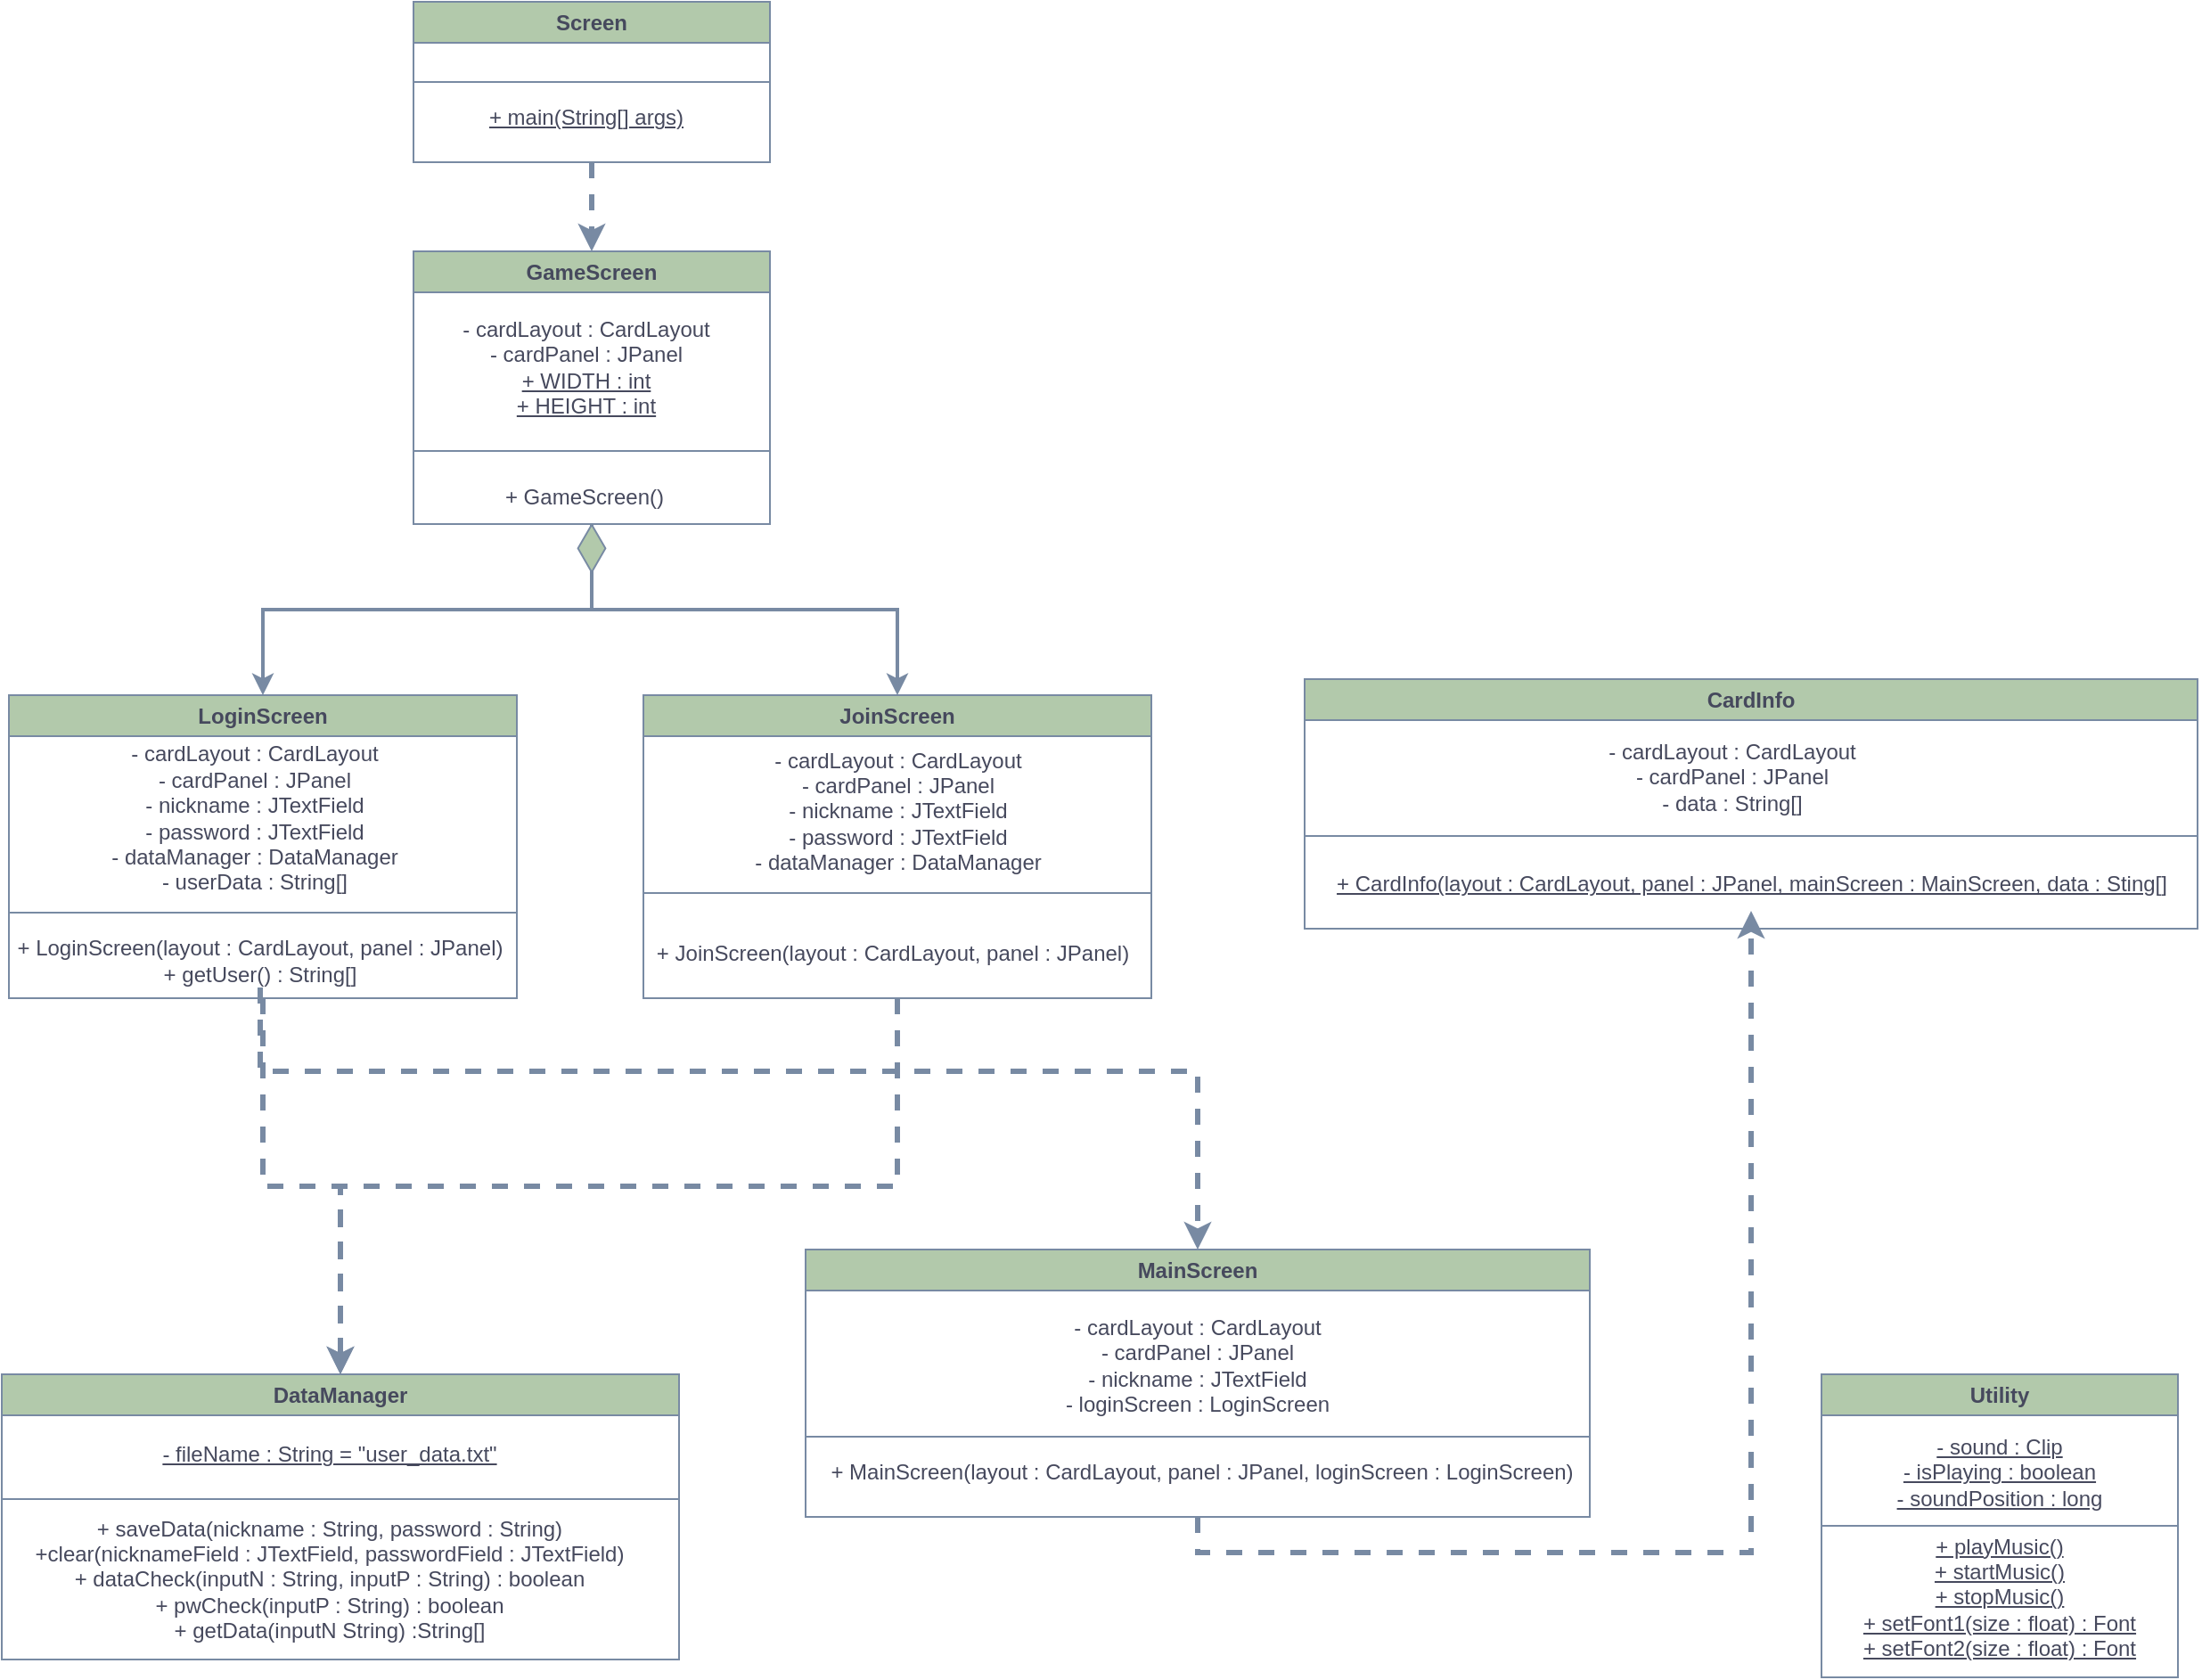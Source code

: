 <mxfile version="22.1.0" type="github">
  <diagram id="C5RBs43oDa-KdzZeNtuy" name="Page-1">
    <mxGraphModel dx="1235" dy="675" grid="1" gridSize="10" guides="1" tooltips="1" connect="1" arrows="1" fold="1" page="1" pageScale="1" pageWidth="827" pageHeight="1169" math="0" shadow="0">
      <root>
        <mxCell id="WIyWlLk6GJQsqaUBKTNV-0" />
        <mxCell id="WIyWlLk6GJQsqaUBKTNV-1" parent="WIyWlLk6GJQsqaUBKTNV-0" />
        <mxCell id="2nOwkgRxG5hWw0p1MQ7W-56" value="" style="group" vertex="1" connectable="0" parent="WIyWlLk6GJQsqaUBKTNV-1">
          <mxGeometry x="70" y="120" width="1231" height="770" as="geometry" />
        </mxCell>
        <mxCell id="2nOwkgRxG5hWw0p1MQ7W-58" style="edgeStyle=orthogonalEdgeStyle;rounded=0;orthogonalLoop=1;jettySize=auto;html=1;strokeColor=#788AA3;fontColor=#46495D;fillColor=#B2C9AB;dashed=1;strokeWidth=3;" edge="1" parent="2nOwkgRxG5hWw0p1MQ7W-56" source="2nOwkgRxG5hWw0p1MQ7W-3">
          <mxGeometry relative="1" as="geometry">
            <mxPoint x="330" y="140" as="targetPoint" />
          </mxGeometry>
        </mxCell>
        <mxCell id="2nOwkgRxG5hWw0p1MQ7W-3" value="Screen" style="swimlane;whiteSpace=wrap;html=1;rounded=0;labelBackgroundColor=none;fillColor=#B2C9AB;strokeColor=#788AA3;fontColor=#46495D;" vertex="1" parent="2nOwkgRxG5hWw0p1MQ7W-56">
          <mxGeometry x="230" width="200" height="90" as="geometry" />
        </mxCell>
        <mxCell id="2nOwkgRxG5hWw0p1MQ7W-13" value="+ main(String[] args)" style="text;html=1;strokeColor=none;fillColor=none;align=center;verticalAlign=middle;whiteSpace=wrap;rounded=0;fontStyle=4;labelBackgroundColor=none;fontColor=#46495D;" vertex="1" parent="2nOwkgRxG5hWw0p1MQ7W-3">
          <mxGeometry x="12" y="50" width="170" height="30" as="geometry" />
        </mxCell>
        <mxCell id="2nOwkgRxG5hWw0p1MQ7W-12" value="" style="endArrow=none;html=1;rounded=0;exitX=0;exitY=0.5;exitDx=0;exitDy=0;entryX=1;entryY=0.5;entryDx=0;entryDy=0;labelBackgroundColor=none;strokeColor=#788AA3;fontColor=default;" edge="1" parent="2nOwkgRxG5hWw0p1MQ7W-56" source="2nOwkgRxG5hWw0p1MQ7W-3" target="2nOwkgRxG5hWw0p1MQ7W-3">
          <mxGeometry width="50" height="50" relative="1" as="geometry">
            <mxPoint x="240" y="190" as="sourcePoint" />
            <mxPoint x="350" y="400" as="targetPoint" />
          </mxGeometry>
        </mxCell>
        <mxCell id="2nOwkgRxG5hWw0p1MQ7W-22" value="" style="group;rounded=0;labelBackgroundColor=none;fontColor=#46495D;" vertex="1" connectable="0" parent="2nOwkgRxG5hWw0p1MQ7W-56">
          <mxGeometry x="230" y="150" width="200" height="150" as="geometry" />
        </mxCell>
        <mxCell id="2nOwkgRxG5hWw0p1MQ7W-4" value="GameScreen" style="swimlane;whiteSpace=wrap;html=1;rounded=0;labelBackgroundColor=none;fillColor=#B2C9AB;strokeColor=#788AA3;fontColor=#46495D;" vertex="1" parent="2nOwkgRxG5hWw0p1MQ7W-22">
          <mxGeometry y="-10" width="200" height="153" as="geometry" />
        </mxCell>
        <mxCell id="2nOwkgRxG5hWw0p1MQ7W-16" value="- cardLayout : CardLayout&lt;br&gt;- cardPanel : JPanel&lt;br&gt;&lt;u&gt;+ WIDTH : int&lt;br&gt;+ HEIGHT : int&lt;/u&gt;" style="text;html=1;strokeColor=none;fillColor=none;align=center;verticalAlign=middle;whiteSpace=wrap;rounded=0;labelBackgroundColor=none;fontColor=#46495D;" vertex="1" parent="2nOwkgRxG5hWw0p1MQ7W-4">
          <mxGeometry x="18" y="50" width="158" height="30" as="geometry" />
        </mxCell>
        <mxCell id="2nOwkgRxG5hWw0p1MQ7W-15" value="" style="endArrow=none;html=1;rounded=0;exitX=0;exitY=0.5;exitDx=0;exitDy=0;entryX=1;entryY=0.5;entryDx=0;entryDy=0;labelBackgroundColor=none;strokeColor=#788AA3;fontColor=default;" edge="1" parent="2nOwkgRxG5hWw0p1MQ7W-22">
          <mxGeometry width="50" height="50" relative="1" as="geometry">
            <mxPoint y="102" as="sourcePoint" />
            <mxPoint x="200" y="102" as="targetPoint" />
          </mxGeometry>
        </mxCell>
        <mxCell id="2nOwkgRxG5hWw0p1MQ7W-17" value="+ GameScreen()" style="text;html=1;strokeColor=none;fillColor=none;align=center;verticalAlign=middle;whiteSpace=wrap;rounded=0;labelBackgroundColor=none;fontColor=#46495D;" vertex="1" parent="2nOwkgRxG5hWw0p1MQ7W-22">
          <mxGeometry x="37" y="113" width="118" height="30" as="geometry" />
        </mxCell>
        <mxCell id="2nOwkgRxG5hWw0p1MQ7W-26" value="" style="group;rounded=0;labelBackgroundColor=none;fontColor=#46495D;" vertex="1" connectable="0" parent="2nOwkgRxG5hWw0p1MQ7W-56">
          <mxGeometry x="359" y="389" width="285.0" height="170" as="geometry" />
        </mxCell>
        <mxCell id="2nOwkgRxG5hWw0p1MQ7W-8" value="JoinScreen" style="swimlane;whiteSpace=wrap;html=1;rounded=0;labelBackgroundColor=none;fillColor=#B2C9AB;strokeColor=#788AA3;fontColor=#46495D;" vertex="1" parent="2nOwkgRxG5hWw0p1MQ7W-26">
          <mxGeometry width="285" height="170" as="geometry" />
        </mxCell>
        <mxCell id="2nOwkgRxG5hWw0p1MQ7W-19" value="- cardLayout : CardLayout&lt;br style=&quot;border-color: var(--border-color);&quot;&gt;- cardPanel : JPanel&lt;br&gt;- nickname : JTextField&lt;br&gt;- password : JTextField&lt;br&gt;- dataManager : DataManager" style="text;html=1;strokeColor=none;fillColor=none;align=center;verticalAlign=middle;whiteSpace=wrap;rounded=0;labelBackgroundColor=none;fontColor=#46495D;" vertex="1" parent="2nOwkgRxG5hWw0p1MQ7W-8">
          <mxGeometry x="52.5" y="50" width="180" height="30" as="geometry" />
        </mxCell>
        <mxCell id="2nOwkgRxG5hWw0p1MQ7W-24" value="+ JoinScreen(layout : CardLayout, panel : JPanel)" style="text;html=1;strokeColor=none;fillColor=none;align=center;verticalAlign=middle;whiteSpace=wrap;rounded=0;labelBackgroundColor=none;fontColor=#46495D;" vertex="1" parent="2nOwkgRxG5hWw0p1MQ7W-8">
          <mxGeometry x="-5" y="130" width="290" height="30" as="geometry" />
        </mxCell>
        <mxCell id="2nOwkgRxG5hWw0p1MQ7W-23" value="" style="endArrow=none;html=1;rounded=0;entryX=1;entryY=0.5;entryDx=0;entryDy=0;exitX=0;exitY=0.5;exitDx=0;exitDy=0;labelBackgroundColor=none;strokeColor=#788AA3;fontColor=default;" edge="1" parent="2nOwkgRxG5hWw0p1MQ7W-26">
          <mxGeometry width="50" height="50" relative="1" as="geometry">
            <mxPoint y="111" as="sourcePoint" />
            <mxPoint x="285.0" y="111" as="targetPoint" />
          </mxGeometry>
        </mxCell>
        <mxCell id="2nOwkgRxG5hWw0p1MQ7W-35" value="" style="group;rounded=0;labelBackgroundColor=none;fontColor=#46495D;" vertex="1" connectable="0" parent="2nOwkgRxG5hWw0p1MQ7W-56">
          <mxGeometry x="-1" y="389" width="290" height="170" as="geometry" />
        </mxCell>
        <mxCell id="2nOwkgRxG5hWw0p1MQ7W-28" value="- cardLayout : CardLayout&lt;br style=&quot;border-color: var(--border-color);&quot;&gt;- cardPanel : JPanel&lt;br&gt;- nickname : JTextField&lt;br&gt;- password : JTextField&lt;br&gt;- dataManager : DataManager&lt;br&gt;- userData : String[]" style="text;html=1;strokeColor=none;fillColor=none;align=center;verticalAlign=middle;whiteSpace=wrap;rounded=0;labelBackgroundColor=none;fontColor=#46495D;" vertex="1" parent="2nOwkgRxG5hWw0p1MQ7W-35">
          <mxGeometry x="52" y="54" width="180" height="30" as="geometry" />
        </mxCell>
        <mxCell id="2nOwkgRxG5hWw0p1MQ7W-29" value="+ LoginScreen(layout : CardLayout, panel : JPanel)&lt;br&gt;+ getUser() : String[]" style="text;html=1;strokeColor=none;fillColor=none;align=center;verticalAlign=middle;whiteSpace=wrap;rounded=0;labelBackgroundColor=none;fontColor=#46495D;" vertex="1" parent="2nOwkgRxG5hWw0p1MQ7W-35">
          <mxGeometry y="134" width="290" height="30" as="geometry" />
        </mxCell>
        <mxCell id="2nOwkgRxG5hWw0p1MQ7W-30" value="" style="group;rounded=0;labelBackgroundColor=none;fontColor=#46495D;" vertex="1" connectable="0" parent="2nOwkgRxG5hWw0p1MQ7W-35">
          <mxGeometry x="4" width="285.0" height="170" as="geometry" />
        </mxCell>
        <mxCell id="2nOwkgRxG5hWw0p1MQ7W-31" value="LoginScreen" style="swimlane;whiteSpace=wrap;html=1;rounded=0;labelBackgroundColor=none;fillColor=#B2C9AB;strokeColor=#788AA3;fontColor=#46495D;" vertex="1" parent="2nOwkgRxG5hWw0p1MQ7W-30">
          <mxGeometry width="285" height="170" as="geometry" />
        </mxCell>
        <mxCell id="2nOwkgRxG5hWw0p1MQ7W-34" value="" style="endArrow=none;html=1;rounded=0;entryX=1;entryY=0.5;entryDx=0;entryDy=0;exitX=0;exitY=0.5;exitDx=0;exitDy=0;labelBackgroundColor=none;strokeColor=#788AA3;fontColor=default;" edge="1" parent="2nOwkgRxG5hWw0p1MQ7W-30">
          <mxGeometry width="50" height="50" relative="1" as="geometry">
            <mxPoint y="122" as="sourcePoint" />
            <mxPoint x="285.0" y="122" as="targetPoint" />
          </mxGeometry>
        </mxCell>
        <mxCell id="2nOwkgRxG5hWw0p1MQ7W-39" value="" style="group;rounded=0;labelBackgroundColor=none;fontColor=#46495D;" vertex="1" connectable="0" parent="2nOwkgRxG5hWw0p1MQ7W-56">
          <mxGeometry x="-1" y="770" width="380" height="160" as="geometry" />
        </mxCell>
        <mxCell id="2nOwkgRxG5hWw0p1MQ7W-9" value="DataManager" style="swimlane;whiteSpace=wrap;html=1;rounded=0;labelBackgroundColor=none;fillColor=#B2C9AB;strokeColor=#788AA3;fontColor=#46495D;" vertex="1" parent="2nOwkgRxG5hWw0p1MQ7W-39">
          <mxGeometry width="380" height="160" as="geometry" />
        </mxCell>
        <mxCell id="2nOwkgRxG5hWw0p1MQ7W-36" value="&lt;u&gt;- fileName : String = &quot;user_data.txt&quot;&lt;/u&gt;" style="text;html=1;strokeColor=none;fillColor=none;align=center;verticalAlign=middle;whiteSpace=wrap;rounded=0;labelBackgroundColor=none;fontColor=#46495D;" vertex="1" parent="2nOwkgRxG5hWw0p1MQ7W-9">
          <mxGeometry x="74" y="30" width="220" height="30" as="geometry" />
        </mxCell>
        <mxCell id="2nOwkgRxG5hWw0p1MQ7W-37" value="+ saveData(nickname : String, password : String)&lt;br&gt;+clear(nicknameField : JTextField, passwordField : JTextField)&lt;br&gt;+ dataCheck(inputN : String, inputP : String) : boolean&lt;br&gt;+ pwCheck(inputP : String) : boolean&lt;br&gt;+ getData(inputN String) :String[]" style="text;html=1;strokeColor=none;fillColor=none;align=center;verticalAlign=middle;whiteSpace=wrap;rounded=0;labelBackgroundColor=none;fontColor=#46495D;" vertex="1" parent="2nOwkgRxG5hWw0p1MQ7W-9">
          <mxGeometry x="-1" y="100" width="370" height="30" as="geometry" />
        </mxCell>
        <mxCell id="2nOwkgRxG5hWw0p1MQ7W-38" value="" style="endArrow=none;html=1;rounded=0;labelBackgroundColor=none;strokeColor=#788AA3;fontColor=default;" edge="1" parent="2nOwkgRxG5hWw0p1MQ7W-39">
          <mxGeometry width="50" height="50" relative="1" as="geometry">
            <mxPoint y="70" as="sourcePoint" />
            <mxPoint x="380" y="70" as="targetPoint" />
          </mxGeometry>
        </mxCell>
        <mxCell id="2nOwkgRxG5hWw0p1MQ7W-50" value="" style="group;labelBackgroundColor=none;fontColor=#46495D;" vertex="1" connectable="0" parent="2nOwkgRxG5hWw0p1MQ7W-56">
          <mxGeometry x="730" y="380" width="501" height="140" as="geometry" />
        </mxCell>
        <mxCell id="2nOwkgRxG5hWw0p1MQ7W-45" value="CardInfo" style="swimlane;whiteSpace=wrap;html=1;rounded=0;labelBackgroundColor=none;fillColor=#B2C9AB;strokeColor=#788AA3;fontColor=#46495D;" vertex="1" parent="2nOwkgRxG5hWw0p1MQ7W-50">
          <mxGeometry width="501" height="140" as="geometry" />
        </mxCell>
        <mxCell id="2nOwkgRxG5hWw0p1MQ7W-46" value="- cardLayout : CardLayout&lt;br&gt;- cardPanel : JPanel&lt;br&gt;- data : String[]" style="text;html=1;strokeColor=none;fillColor=none;align=center;verticalAlign=middle;whiteSpace=wrap;rounded=0;labelBackgroundColor=none;fontColor=#46495D;" vertex="1" parent="2nOwkgRxG5hWw0p1MQ7W-45">
          <mxGeometry x="160" y="40" width="160" height="30" as="geometry" />
        </mxCell>
        <mxCell id="2nOwkgRxG5hWw0p1MQ7W-47" value="&lt;u&gt;+ CardInfo(layout : CardLayout, panel : JPanel, mainScreen : MainScreen, data : Sting[]&lt;br&gt;&lt;/u&gt;" style="text;html=1;strokeColor=none;fillColor=none;align=center;verticalAlign=middle;whiteSpace=wrap;rounded=0;labelBackgroundColor=none;fontColor=#46495D;" vertex="1" parent="2nOwkgRxG5hWw0p1MQ7W-45">
          <mxGeometry x="15.5" y="100" width="470" height="30" as="geometry" />
        </mxCell>
        <mxCell id="2nOwkgRxG5hWw0p1MQ7W-48" value="" style="endArrow=none;html=1;exitX=0;exitY=0.5;exitDx=0;exitDy=0;entryX=1;entryY=0.5;entryDx=0;entryDy=0;labelBackgroundColor=none;strokeColor=#788AA3;fontColor=default;" edge="1" parent="2nOwkgRxG5hWw0p1MQ7W-50">
          <mxGeometry width="50" height="50" relative="1" as="geometry">
            <mxPoint y="88" as="sourcePoint" />
            <mxPoint x="501" y="88" as="targetPoint" />
          </mxGeometry>
        </mxCell>
        <mxCell id="2nOwkgRxG5hWw0p1MQ7W-68" style="edgeStyle=orthogonalEdgeStyle;rounded=0;orthogonalLoop=1;jettySize=auto;html=1;exitX=0.5;exitY=1;exitDx=0;exitDy=0;entryX=0.5;entryY=1;entryDx=0;entryDy=0;strokeColor=#788AA3;fontColor=#46495D;fillColor=#B2C9AB;dashed=1;strokeWidth=3;" edge="1" parent="2nOwkgRxG5hWw0p1MQ7W-56" source="2nOwkgRxG5hWw0p1MQ7W-52" target="2nOwkgRxG5hWw0p1MQ7W-47">
          <mxGeometry relative="1" as="geometry">
            <Array as="points">
              <mxPoint x="670" y="870" />
              <mxPoint x="981" y="870" />
            </Array>
          </mxGeometry>
        </mxCell>
        <mxCell id="2nOwkgRxG5hWw0p1MQ7W-52" value="MainScreen" style="swimlane;whiteSpace=wrap;html=1;rounded=0;labelBackgroundColor=none;fillColor=#B2C9AB;strokeColor=#788AA3;fontColor=#46495D;" vertex="1" parent="2nOwkgRxG5hWw0p1MQ7W-56">
          <mxGeometry x="450" y="700" width="440" height="150" as="geometry" />
        </mxCell>
        <mxCell id="2nOwkgRxG5hWw0p1MQ7W-53" value="- cardLayout : CardLayout&lt;br style=&quot;border-color: var(--border-color);&quot;&gt;- cardPanel : JPanel&lt;br&gt;- nickname : JTextField&lt;br&gt;- loginScreen : LoginScreen" style="text;html=1;strokeColor=none;fillColor=none;align=center;verticalAlign=middle;whiteSpace=wrap;rounded=0;labelBackgroundColor=none;fontColor=#46495D;" vertex="1" parent="2nOwkgRxG5hWw0p1MQ7W-52">
          <mxGeometry x="130" y="50" width="180" height="30" as="geometry" />
        </mxCell>
        <mxCell id="2nOwkgRxG5hWw0p1MQ7W-54" value="+ MainScreen(layout : CardLayout, panel : JPanel, loginScreen : LoginScreen)" style="text;html=1;strokeColor=none;fillColor=none;align=center;verticalAlign=middle;whiteSpace=wrap;rounded=0;labelBackgroundColor=none;fontColor=#46495D;" vertex="1" parent="2nOwkgRxG5hWw0p1MQ7W-52">
          <mxGeometry x="5" y="110" width="435" height="30" as="geometry" />
        </mxCell>
        <mxCell id="2nOwkgRxG5hWw0p1MQ7W-55" value="" style="endArrow=none;html=1;rounded=0;exitX=0;exitY=0.5;exitDx=0;exitDy=0;labelBackgroundColor=none;strokeColor=#788AA3;fontColor=default;" edge="1" parent="2nOwkgRxG5hWw0p1MQ7W-52">
          <mxGeometry width="50" height="50" relative="1" as="geometry">
            <mxPoint y="105" as="sourcePoint" />
            <mxPoint x="440" y="105" as="targetPoint" />
          </mxGeometry>
        </mxCell>
        <mxCell id="2nOwkgRxG5hWw0p1MQ7W-59" style="edgeStyle=orthogonalEdgeStyle;rounded=0;orthogonalLoop=1;jettySize=auto;html=1;strokeColor=#788AA3;fontColor=#46495D;fillColor=#B2C9AB;strokeWidth=2;" edge="1" parent="2nOwkgRxG5hWw0p1MQ7W-56" source="2nOwkgRxG5hWw0p1MQ7W-4" target="2nOwkgRxG5hWw0p1MQ7W-31">
          <mxGeometry relative="1" as="geometry" />
        </mxCell>
        <mxCell id="2nOwkgRxG5hWw0p1MQ7W-60" style="edgeStyle=orthogonalEdgeStyle;rounded=0;orthogonalLoop=1;jettySize=auto;html=1;strokeColor=#788AA3;fontColor=#46495D;fillColor=#B2C9AB;strokeWidth=2;" edge="1" parent="2nOwkgRxG5hWw0p1MQ7W-56" source="2nOwkgRxG5hWw0p1MQ7W-4" target="2nOwkgRxG5hWw0p1MQ7W-8">
          <mxGeometry relative="1" as="geometry" />
        </mxCell>
        <mxCell id="2nOwkgRxG5hWw0p1MQ7W-63" value="" style="html=1;whiteSpace=wrap;aspect=fixed;shape=isoRectangle;strokeColor=#788AA3;fontColor=#46495D;fillColor=#B2C9AB;rotation=-90;" vertex="1" parent="2nOwkgRxG5hWw0p1MQ7W-56">
          <mxGeometry x="316.67" y="298.67" width="26.67" height="16" as="geometry" />
        </mxCell>
        <mxCell id="2nOwkgRxG5hWw0p1MQ7W-64" style="edgeStyle=orthogonalEdgeStyle;rounded=0;orthogonalLoop=1;jettySize=auto;html=1;entryX=0.5;entryY=0;entryDx=0;entryDy=0;strokeColor=#788AA3;fontColor=#46495D;fillColor=#B2C9AB;dashed=1;strokeWidth=3;" edge="1" parent="2nOwkgRxG5hWw0p1MQ7W-56" source="2nOwkgRxG5hWw0p1MQ7W-31" target="2nOwkgRxG5hWw0p1MQ7W-9">
          <mxGeometry relative="1" as="geometry" />
        </mxCell>
        <mxCell id="2nOwkgRxG5hWw0p1MQ7W-65" style="edgeStyle=orthogonalEdgeStyle;rounded=0;orthogonalLoop=1;jettySize=auto;html=1;strokeColor=#788AA3;fontColor=#46495D;fillColor=#B2C9AB;dashed=1;strokeWidth=3;" edge="1" parent="2nOwkgRxG5hWw0p1MQ7W-56" source="2nOwkgRxG5hWw0p1MQ7W-8" target="2nOwkgRxG5hWw0p1MQ7W-9">
          <mxGeometry relative="1" as="geometry" />
        </mxCell>
        <mxCell id="2nOwkgRxG5hWw0p1MQ7W-67" style="edgeStyle=orthogonalEdgeStyle;rounded=0;orthogonalLoop=1;jettySize=auto;html=1;strokeColor=#788AA3;fontColor=#46495D;fillColor=#B2C9AB;dashed=1;strokeWidth=3;" edge="1" parent="2nOwkgRxG5hWw0p1MQ7W-56" source="2nOwkgRxG5hWw0p1MQ7W-29" target="2nOwkgRxG5hWw0p1MQ7W-52">
          <mxGeometry relative="1" as="geometry">
            <Array as="points">
              <mxPoint x="144" y="600" />
              <mxPoint x="670" y="600" />
            </Array>
          </mxGeometry>
        </mxCell>
        <mxCell id="2nOwkgRxG5hWw0p1MQ7W-10" value="Utility" style="swimlane;whiteSpace=wrap;html=1;rounded=0;labelBackgroundColor=none;fillColor=#B2C9AB;strokeColor=#788AA3;fontColor=#46495D;" vertex="1" parent="WIyWlLk6GJQsqaUBKTNV-1">
          <mxGeometry x="1090" y="890" width="200" height="170" as="geometry" />
        </mxCell>
        <mxCell id="2nOwkgRxG5hWw0p1MQ7W-40" value="&lt;u&gt;- sound : Clip&lt;br&gt;- isPlaying : boolean&lt;br&gt;- soundPosition : long&lt;/u&gt;" style="text;html=1;strokeColor=none;fillColor=none;align=center;verticalAlign=middle;whiteSpace=wrap;rounded=0;labelBackgroundColor=none;fontColor=#46495D;" vertex="1" parent="2nOwkgRxG5hWw0p1MQ7W-10">
          <mxGeometry x="20" y="40" width="160" height="30" as="geometry" />
        </mxCell>
        <mxCell id="2nOwkgRxG5hWw0p1MQ7W-41" value="&lt;u&gt;+ playMusic()&lt;br&gt;+ startMusic()&lt;br&gt;+ stopMusic()&lt;br&gt;+ setFont1(size : float) : Font&lt;br&gt;&lt;/u&gt;&lt;u style=&quot;border-color: var(--border-color);&quot;&gt;+ setFont2(size : float) : Font&lt;/u&gt;&lt;u&gt;&lt;br&gt;&lt;/u&gt;" style="text;html=1;strokeColor=none;fillColor=none;align=center;verticalAlign=middle;whiteSpace=wrap;rounded=0;labelBackgroundColor=none;fontColor=#46495D;" vertex="1" parent="2nOwkgRxG5hWw0p1MQ7W-10">
          <mxGeometry x="20" y="110" width="160" height="30" as="geometry" />
        </mxCell>
        <mxCell id="2nOwkgRxG5hWw0p1MQ7W-42" value="" style="endArrow=none;html=1;exitX=0;exitY=0.5;exitDx=0;exitDy=0;entryX=1;entryY=0.5;entryDx=0;entryDy=0;labelBackgroundColor=none;strokeColor=#788AA3;fontColor=default;" edge="1" parent="WIyWlLk6GJQsqaUBKTNV-1" source="2nOwkgRxG5hWw0p1MQ7W-10" target="2nOwkgRxG5hWw0p1MQ7W-10">
          <mxGeometry width="50" height="50" relative="1" as="geometry">
            <mxPoint x="810.5" y="930" as="sourcePoint" />
            <mxPoint x="860.5" y="880" as="targetPoint" />
          </mxGeometry>
        </mxCell>
      </root>
    </mxGraphModel>
  </diagram>
</mxfile>
